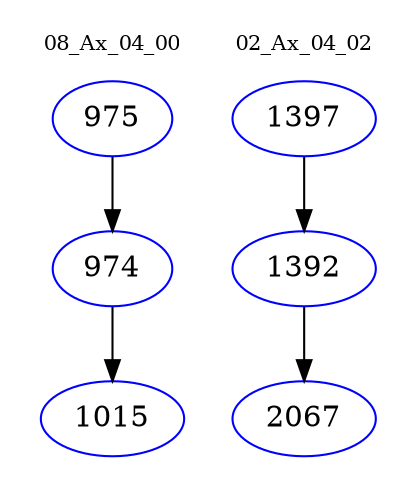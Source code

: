 digraph{
subgraph cluster_0 {
color = white
label = "08_Ax_04_00";
fontsize=10;
T0_975 [label="975", color="blue"]
T0_975 -> T0_974 [color="black"]
T0_974 [label="974", color="blue"]
T0_974 -> T0_1015 [color="black"]
T0_1015 [label="1015", color="blue"]
}
subgraph cluster_1 {
color = white
label = "02_Ax_04_02";
fontsize=10;
T1_1397 [label="1397", color="blue"]
T1_1397 -> T1_1392 [color="black"]
T1_1392 [label="1392", color="blue"]
T1_1392 -> T1_2067 [color="black"]
T1_2067 [label="2067", color="blue"]
}
}
